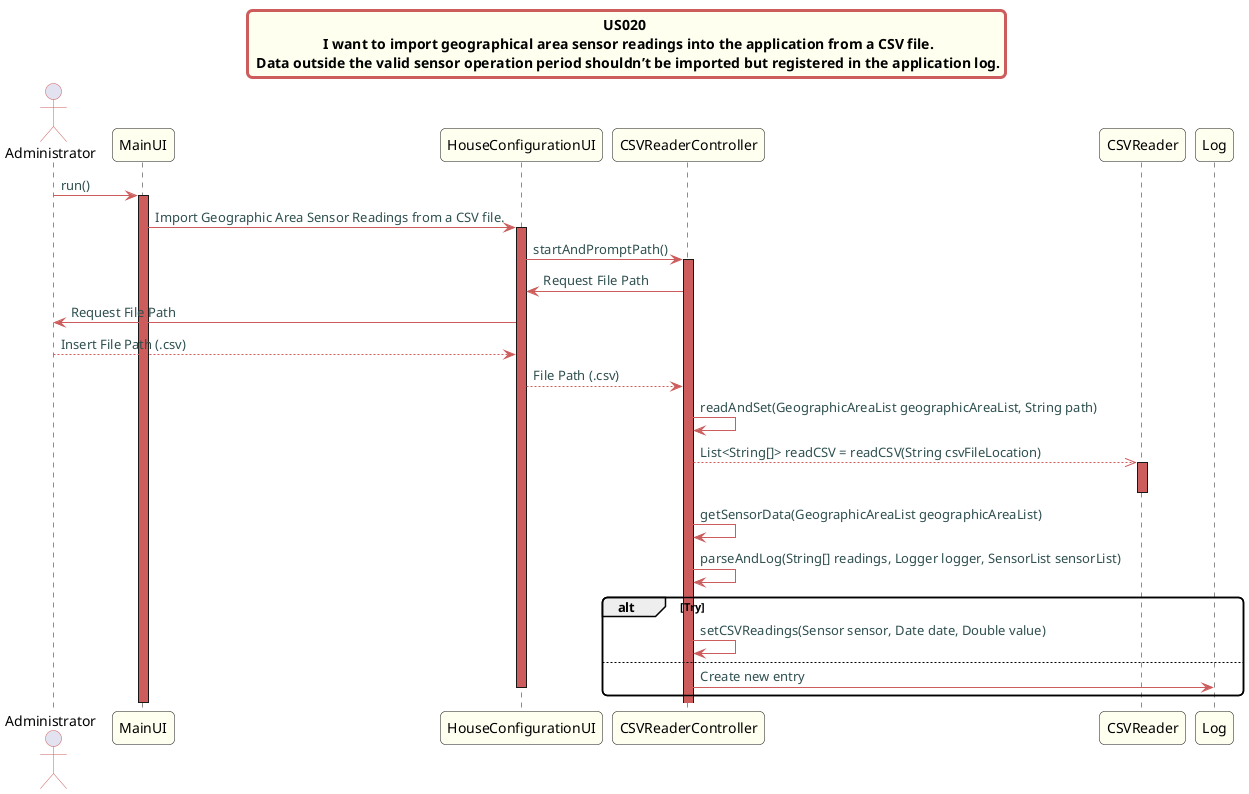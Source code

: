 @startuml

skinparam titleBorderRoundCorner 10
skinparam titleBorderThickness 3
skinparam titleBorderColor indianred
skinparam titleBackgroundColor ivory
skinparam FontName quicksand

skinparam actor {
  BorderColor indianred
  }

skinparam sequence {
  LifeLineBackgroundColor indianred
  ParticipantBackgroundColor ivory
}

skinparam roundcorner 10

skinparam component {
  arrowThickness 1
  ArrowFontName Verdana
  ArrowColor indianred
  ArrowFontColor darkslategrey
}

title US020 \n  I want to import geographical area sensor readings into the application from a CSV file. \n Data outside the valid sensor operation period shouldn’t be imported but registered in the application log.


actor Administrator
Administrator -> MainUI:run()
activate MainUI
MainUI -> HouseConfigurationUI: Import Geographic Area Sensor Readings from a CSV file.
activate HouseConfigurationUI
HouseConfigurationUI -> CSVReaderController: startAndPromptPath()
activate CSVReaderController
CSVReaderController -> HouseConfigurationUI: Request File Path
HouseConfigurationUI -> Administrator: Request File Path
Administrator --> HouseConfigurationUI: Insert File Path (.csv)
HouseConfigurationUI --> CSVReaderController: File Path (.csv)
CSVReaderController -> CSVReaderController: readAndSet(GeographicAreaList geographicAreaList, String path)
CSVReaderController -->> CSVReader: List<String[]> readCSV = readCSV(String csvFileLocation)
activate CSVReader
deactivate CSVReader
CSVReaderController -> CSVReaderController: getSensorData(GeographicAreaList geographicAreaList)
CSVReaderController -> CSVReaderController: parseAndLog(String[] readings, Logger logger, SensorList sensorList)

alt Try
CSVReaderController -> CSVReaderController: setCSVReadings(Sensor sensor, Date date, Double value)
else
CSVReaderController -> Log: Create new entry


deactivate HouseConfigurationUI


end
deactivate CSVReader
deactivate MainUI
deactivate HouseConfigurationUI
@enduml